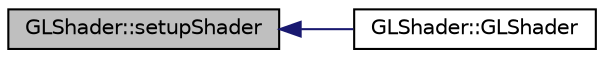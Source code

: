 digraph "GLShader::setupShader"
{
  edge [fontname="Helvetica",fontsize="10",labelfontname="Helvetica",labelfontsize="10"];
  node [fontname="Helvetica",fontsize="10",shape=record];
  rankdir="LR";
  Node37 [label="GLShader::setupShader",height=0.2,width=0.4,color="black", fillcolor="grey75", style="filled", fontcolor="black"];
  Node37 -> Node38 [dir="back",color="midnightblue",fontsize="10",style="solid",fontname="Helvetica"];
  Node38 [label="GLShader::GLShader",height=0.2,width=0.4,color="black", fillcolor="white", style="filled",URL="$class_g_l_shader.html#aed7cc20b6720f6808f1d5285d1480758"];
}
